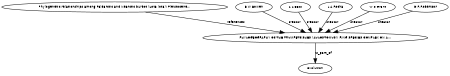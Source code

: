 digraph G {
size="3,3";
node [fontsize=7, fontname="Helvetica"];
edge [fontsize=7, fontname="Helvetica"];
node0 [label="PHYLOGEOGRAPHY OF THE TRUMPETFISHES (AULOSTOMUS): RING SPECIES COMPLEX ON A...", width=0.27433100247,height=0.27433100247];
node1 [label="Phylogenetic relationships among Palearctic and Nearctic burbot (Lota lota): Pleistocene...", width=0.27433100247,height=0.27433100247];
node2 [label="B W Bowen", width=0.27433100247,height=0.27433100247];
node3 [label="A L Bass", width=0.27433100247,height=0.27433100247];
node4 [label="L A Rocha", width=0.27433100247,height=0.27433100247];
node5 [label="W S Grant", width=0.27433100247,height=0.27433100247];
node6 [label="D R Robertson", width=0.27433100247,height=0.27433100247];
node7 [label="Evolution", width=0.27433100247,height=0.27433100247];
node1 -> node0 [label="references"];
node2 -> node0 [label="creator"];
node3 -> node0 [label="creator"];
node4 -> node0 [label="creator"];
node5 -> node0 [label="creator"];
node6 -> node0 [label="creator"];
node0 -> node7 [label="is_part_of"];
}

